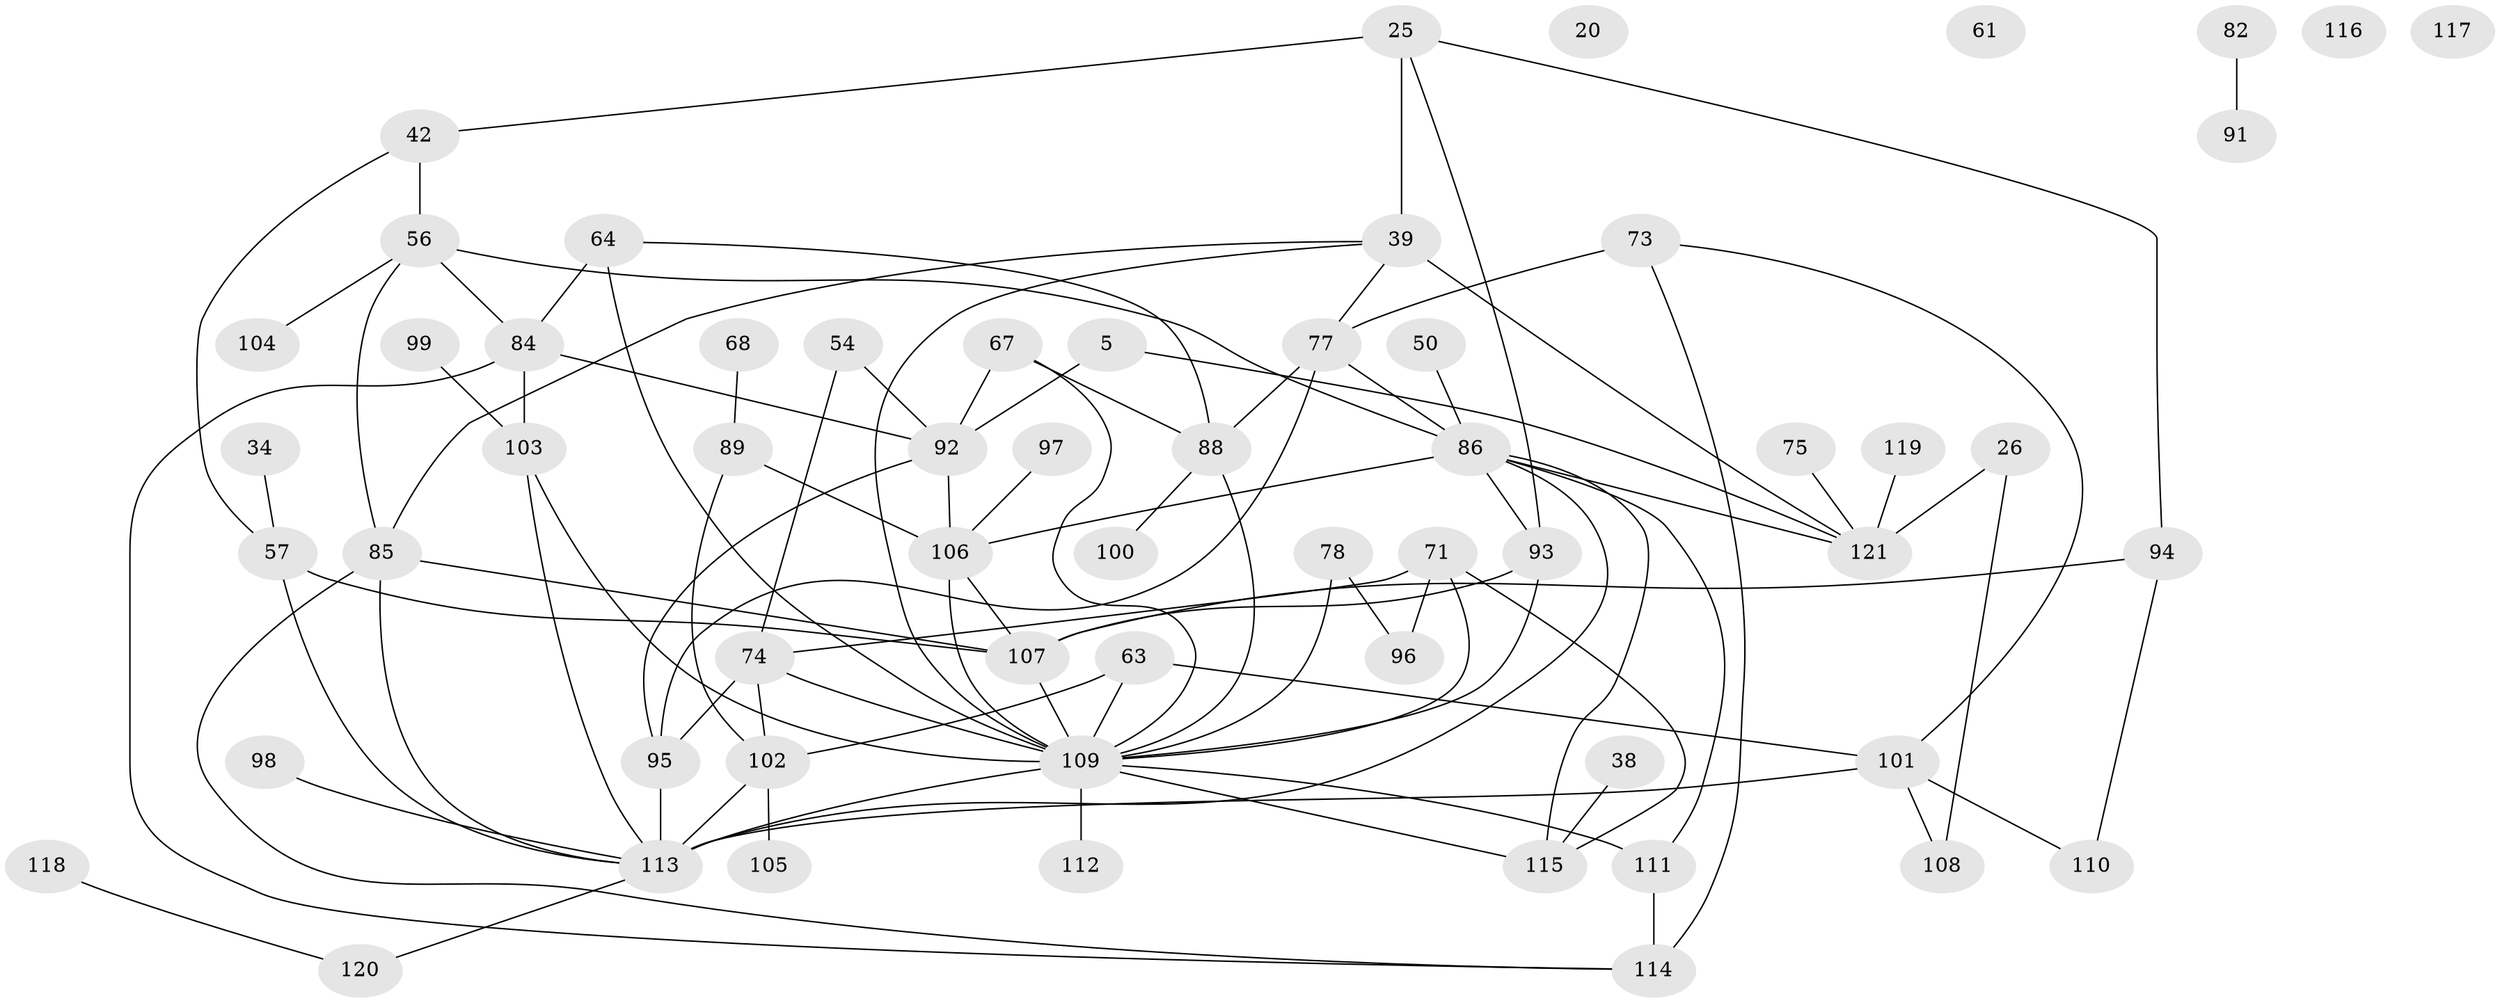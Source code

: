 // original degree distribution, {4: 0.17355371900826447, 6: 0.024793388429752067, 2: 0.19008264462809918, 1: 0.1652892561983471, 3: 0.30578512396694213, 0: 0.03305785123966942, 5: 0.08264462809917356, 7: 0.024793388429752067}
// Generated by graph-tools (version 1.1) at 2025/40/03/09/25 04:40:18]
// undirected, 60 vertices, 96 edges
graph export_dot {
graph [start="1"]
  node [color=gray90,style=filled];
  5;
  20;
  25 [super="+7"];
  26;
  34;
  38;
  39;
  42 [super="+37"];
  50;
  54;
  56 [super="+11"];
  57 [super="+27+32"];
  61;
  63;
  64 [super="+60"];
  67;
  68;
  71 [super="+62"];
  73;
  74 [super="+69"];
  75;
  77 [super="+36"];
  78;
  82;
  84 [super="+40"];
  85 [super="+53"];
  86 [super="+24+41+55"];
  88 [super="+72"];
  89;
  91;
  92 [super="+45+79"];
  93 [super="+6+47"];
  94;
  95;
  96;
  97;
  98;
  99;
  100;
  101 [super="+52+76"];
  102 [super="+49+59"];
  103 [super="+1"];
  104;
  105;
  106 [super="+19+16+81"];
  107 [super="+48"];
  108;
  109 [super="+65+90+51"];
  110;
  111 [super="+80"];
  112;
  113 [super="+70+44+8+83"];
  114;
  115;
  116;
  117;
  118;
  119;
  120;
  121 [super="+87+66"];
  5 -- 92;
  5 -- 121;
  25 -- 39 [weight=2];
  25 -- 42;
  25 -- 94;
  25 -- 93;
  26 -- 108;
  26 -- 121;
  34 -- 57;
  38 -- 115;
  39 -- 121 [weight=2];
  39 -- 85;
  39 -- 77;
  39 -- 109;
  42 -- 56;
  42 -- 57;
  50 -- 86;
  54 -- 92;
  54 -- 74;
  56 -- 85;
  56 -- 84;
  56 -- 104;
  56 -- 86;
  57 -- 107 [weight=2];
  57 -- 113 [weight=3];
  63 -- 101;
  63 -- 102;
  63 -- 109;
  64 -- 88;
  64 -- 84;
  64 -- 109;
  67 -- 88;
  67 -- 92;
  67 -- 109;
  68 -- 89;
  71 -- 96;
  71 -- 115;
  71 -- 74;
  71 -- 109 [weight=2];
  73 -- 77;
  73 -- 114;
  73 -- 101;
  74 -- 102;
  74 -- 95;
  74 -- 109;
  75 -- 121;
  77 -- 95;
  77 -- 88;
  77 -- 86;
  78 -- 96;
  78 -- 109;
  82 -- 91;
  84 -- 103 [weight=2];
  84 -- 114;
  84 -- 92;
  85 -- 113;
  85 -- 107;
  85 -- 114;
  86 -- 121 [weight=2];
  86 -- 111;
  86 -- 113 [weight=2];
  86 -- 106 [weight=2];
  86 -- 115;
  86 -- 93;
  88 -- 100;
  88 -- 109 [weight=2];
  89 -- 102;
  89 -- 106;
  92 -- 106 [weight=3];
  92 -- 95;
  93 -- 107;
  93 -- 109;
  94 -- 110;
  94 -- 107;
  95 -- 113;
  97 -- 106;
  98 -- 113;
  99 -- 103;
  101 -- 113 [weight=2];
  101 -- 108;
  101 -- 110;
  102 -- 105;
  102 -- 113;
  103 -- 113;
  103 -- 109;
  106 -- 107;
  106 -- 109 [weight=2];
  107 -- 109;
  109 -- 115;
  109 -- 113 [weight=3];
  109 -- 112;
  109 -- 111;
  111 -- 114 [weight=2];
  113 -- 120;
  118 -- 120;
  119 -- 121;
}

